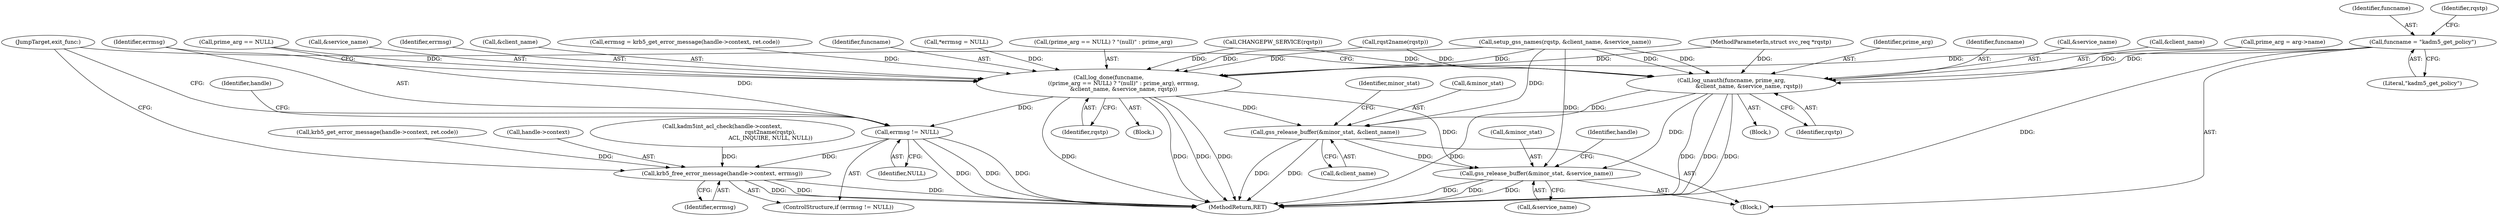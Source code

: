 digraph "0_krb5_83ed75feba32e46f736fcce0d96a0445f29b96c2_8@pointer" {
"1000157" [label="(Call,funcname = \"kadm5_get_policy\")"];
"1000311" [label="(Call,log_done(funcname,\n                 ((prime_arg == NULL) ? \"(null)\" : prime_arg), errmsg,\n                 &client_name, &service_name, rqstp))"];
"1000326" [label="(Call,errmsg != NULL)"];
"1000329" [label="(Call,krb5_free_error_message(handle->context, errmsg))"];
"1000345" [label="(Call,gss_release_buffer(&minor_stat, &client_name))"];
"1000350" [label="(Call,gss_release_buffer(&minor_stat, &service_name))"];
"1000336" [label="(Call,log_unauth(funcname, prime_arg,\n                    &client_name, &service_name, rqstp))"];
"1000341" [label="(Call,&service_name)"];
"1000312" [label="(Identifier,funcname)"];
"1000339" [label="(Call,&client_name)"];
"1000329" [label="(Call,krb5_free_error_message(handle->context, errmsg))"];
"1000335" [label="(Block,)"];
"1000120" [label="(Call,*errmsg = NULL)"];
"1000352" [label="(Identifier,minor_stat)"];
"1000103" [label="(Block,)"];
"1000176" [label="(Call,prime_arg = arg->name)"];
"1000327" [label="(Identifier,errmsg)"];
"1000344" [label="(JumpTarget,exit_func:)"];
"1000348" [label="(Call,&client_name)"];
"1000351" [label="(Call,&minor_stat)"];
"1000191" [label="(Call,kadm5int_acl_check(handle->context,\n                                                       rqst2name(rqstp),\n                                                       ACL_INQUIRE, NULL, NULL))"];
"1000313" [label="(Call,(prime_arg == NULL) ? \"(null)\" : prime_arg)"];
"1000328" [label="(Identifier,NULL)"];
"1000331" [label="(Identifier,handle)"];
"1000157" [label="(Call,funcname = \"kadm5_get_policy\")"];
"1000158" [label="(Identifier,funcname)"];
"1000319" [label="(Identifier,errmsg)"];
"1000314" [label="(Call,prime_arg == NULL)"];
"1000324" [label="(Identifier,rqstp)"];
"1000159" [label="(Literal,\"kadm5_get_policy\")"];
"1000356" [label="(Identifier,handle)"];
"1000162" [label="(Call,setup_gss_names(rqstp, &client_name, &service_name))"];
"1000325" [label="(ControlStructure,if (errmsg != NULL))"];
"1000102" [label="(MethodParameterIn,struct svc_req *rqstp)"];
"1000353" [label="(Call,&service_name)"];
"1000322" [label="(Call,&service_name)"];
"1000189" [label="(Call,CHANGEPW_SERVICE(rqstp))"];
"1000360" [label="(MethodReturn,RET)"];
"1000282" [label="(Block,)"];
"1000338" [label="(Identifier,prime_arg)"];
"1000337" [label="(Identifier,funcname)"];
"1000163" [label="(Identifier,rqstp)"];
"1000336" [label="(Call,log_unauth(funcname, prime_arg,\n                    &client_name, &service_name, rqstp))"];
"1000195" [label="(Call,rqst2name(rqstp))"];
"1000346" [label="(Call,&minor_stat)"];
"1000345" [label="(Call,gss_release_buffer(&minor_stat, &client_name))"];
"1000350" [label="(Call,gss_release_buffer(&minor_stat, &service_name))"];
"1000333" [label="(Identifier,errmsg)"];
"1000304" [label="(Call,krb5_get_error_message(handle->context, ret.code))"];
"1000320" [label="(Call,&client_name)"];
"1000302" [label="(Call,errmsg = krb5_get_error_message(handle->context, ret.code))"];
"1000330" [label="(Call,handle->context)"];
"1000311" [label="(Call,log_done(funcname,\n                 ((prime_arg == NULL) ? \"(null)\" : prime_arg), errmsg,\n                 &client_name, &service_name, rqstp))"];
"1000326" [label="(Call,errmsg != NULL)"];
"1000343" [label="(Identifier,rqstp)"];
"1000157" -> "1000103"  [label="AST: "];
"1000157" -> "1000159"  [label="CFG: "];
"1000158" -> "1000157"  [label="AST: "];
"1000159" -> "1000157"  [label="AST: "];
"1000163" -> "1000157"  [label="CFG: "];
"1000157" -> "1000360"  [label="DDG: "];
"1000157" -> "1000311"  [label="DDG: "];
"1000157" -> "1000336"  [label="DDG: "];
"1000311" -> "1000282"  [label="AST: "];
"1000311" -> "1000324"  [label="CFG: "];
"1000312" -> "1000311"  [label="AST: "];
"1000313" -> "1000311"  [label="AST: "];
"1000319" -> "1000311"  [label="AST: "];
"1000320" -> "1000311"  [label="AST: "];
"1000322" -> "1000311"  [label="AST: "];
"1000324" -> "1000311"  [label="AST: "];
"1000327" -> "1000311"  [label="CFG: "];
"1000311" -> "1000360"  [label="DDG: "];
"1000311" -> "1000360"  [label="DDG: "];
"1000311" -> "1000360"  [label="DDG: "];
"1000311" -> "1000360"  [label="DDG: "];
"1000314" -> "1000311"  [label="DDG: "];
"1000302" -> "1000311"  [label="DDG: "];
"1000120" -> "1000311"  [label="DDG: "];
"1000162" -> "1000311"  [label="DDG: "];
"1000162" -> "1000311"  [label="DDG: "];
"1000189" -> "1000311"  [label="DDG: "];
"1000195" -> "1000311"  [label="DDG: "];
"1000102" -> "1000311"  [label="DDG: "];
"1000311" -> "1000326"  [label="DDG: "];
"1000311" -> "1000345"  [label="DDG: "];
"1000311" -> "1000350"  [label="DDG: "];
"1000326" -> "1000325"  [label="AST: "];
"1000326" -> "1000328"  [label="CFG: "];
"1000327" -> "1000326"  [label="AST: "];
"1000328" -> "1000326"  [label="AST: "];
"1000331" -> "1000326"  [label="CFG: "];
"1000344" -> "1000326"  [label="CFG: "];
"1000326" -> "1000360"  [label="DDG: "];
"1000326" -> "1000360"  [label="DDG: "];
"1000326" -> "1000360"  [label="DDG: "];
"1000314" -> "1000326"  [label="DDG: "];
"1000326" -> "1000329"  [label="DDG: "];
"1000329" -> "1000325"  [label="AST: "];
"1000329" -> "1000333"  [label="CFG: "];
"1000330" -> "1000329"  [label="AST: "];
"1000333" -> "1000329"  [label="AST: "];
"1000344" -> "1000329"  [label="CFG: "];
"1000329" -> "1000360"  [label="DDG: "];
"1000329" -> "1000360"  [label="DDG: "];
"1000329" -> "1000360"  [label="DDG: "];
"1000304" -> "1000329"  [label="DDG: "];
"1000191" -> "1000329"  [label="DDG: "];
"1000345" -> "1000103"  [label="AST: "];
"1000345" -> "1000348"  [label="CFG: "];
"1000346" -> "1000345"  [label="AST: "];
"1000348" -> "1000345"  [label="AST: "];
"1000352" -> "1000345"  [label="CFG: "];
"1000345" -> "1000360"  [label="DDG: "];
"1000345" -> "1000360"  [label="DDG: "];
"1000162" -> "1000345"  [label="DDG: "];
"1000336" -> "1000345"  [label="DDG: "];
"1000345" -> "1000350"  [label="DDG: "];
"1000350" -> "1000103"  [label="AST: "];
"1000350" -> "1000353"  [label="CFG: "];
"1000351" -> "1000350"  [label="AST: "];
"1000353" -> "1000350"  [label="AST: "];
"1000356" -> "1000350"  [label="CFG: "];
"1000350" -> "1000360"  [label="DDG: "];
"1000350" -> "1000360"  [label="DDG: "];
"1000350" -> "1000360"  [label="DDG: "];
"1000162" -> "1000350"  [label="DDG: "];
"1000336" -> "1000350"  [label="DDG: "];
"1000336" -> "1000335"  [label="AST: "];
"1000336" -> "1000343"  [label="CFG: "];
"1000337" -> "1000336"  [label="AST: "];
"1000338" -> "1000336"  [label="AST: "];
"1000339" -> "1000336"  [label="AST: "];
"1000341" -> "1000336"  [label="AST: "];
"1000343" -> "1000336"  [label="AST: "];
"1000344" -> "1000336"  [label="CFG: "];
"1000336" -> "1000360"  [label="DDG: "];
"1000336" -> "1000360"  [label="DDG: "];
"1000336" -> "1000360"  [label="DDG: "];
"1000336" -> "1000360"  [label="DDG: "];
"1000176" -> "1000336"  [label="DDG: "];
"1000162" -> "1000336"  [label="DDG: "];
"1000162" -> "1000336"  [label="DDG: "];
"1000189" -> "1000336"  [label="DDG: "];
"1000195" -> "1000336"  [label="DDG: "];
"1000102" -> "1000336"  [label="DDG: "];
}
